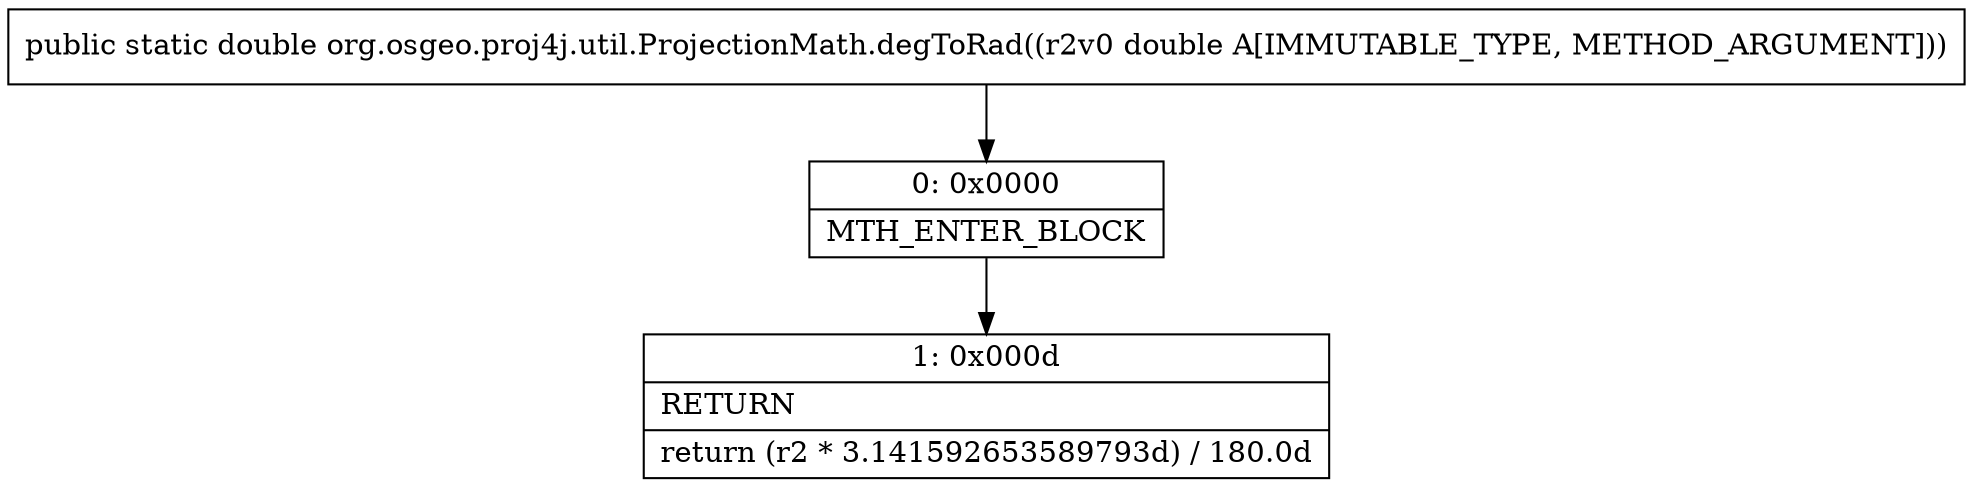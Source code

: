 digraph "CFG fororg.osgeo.proj4j.util.ProjectionMath.degToRad(D)D" {
Node_0 [shape=record,label="{0\:\ 0x0000|MTH_ENTER_BLOCK\l}"];
Node_1 [shape=record,label="{1\:\ 0x000d|RETURN\l|return (r2 * 3.141592653589793d) \/ 180.0d\l}"];
MethodNode[shape=record,label="{public static double org.osgeo.proj4j.util.ProjectionMath.degToRad((r2v0 double A[IMMUTABLE_TYPE, METHOD_ARGUMENT])) }"];
MethodNode -> Node_0;
Node_0 -> Node_1;
}

